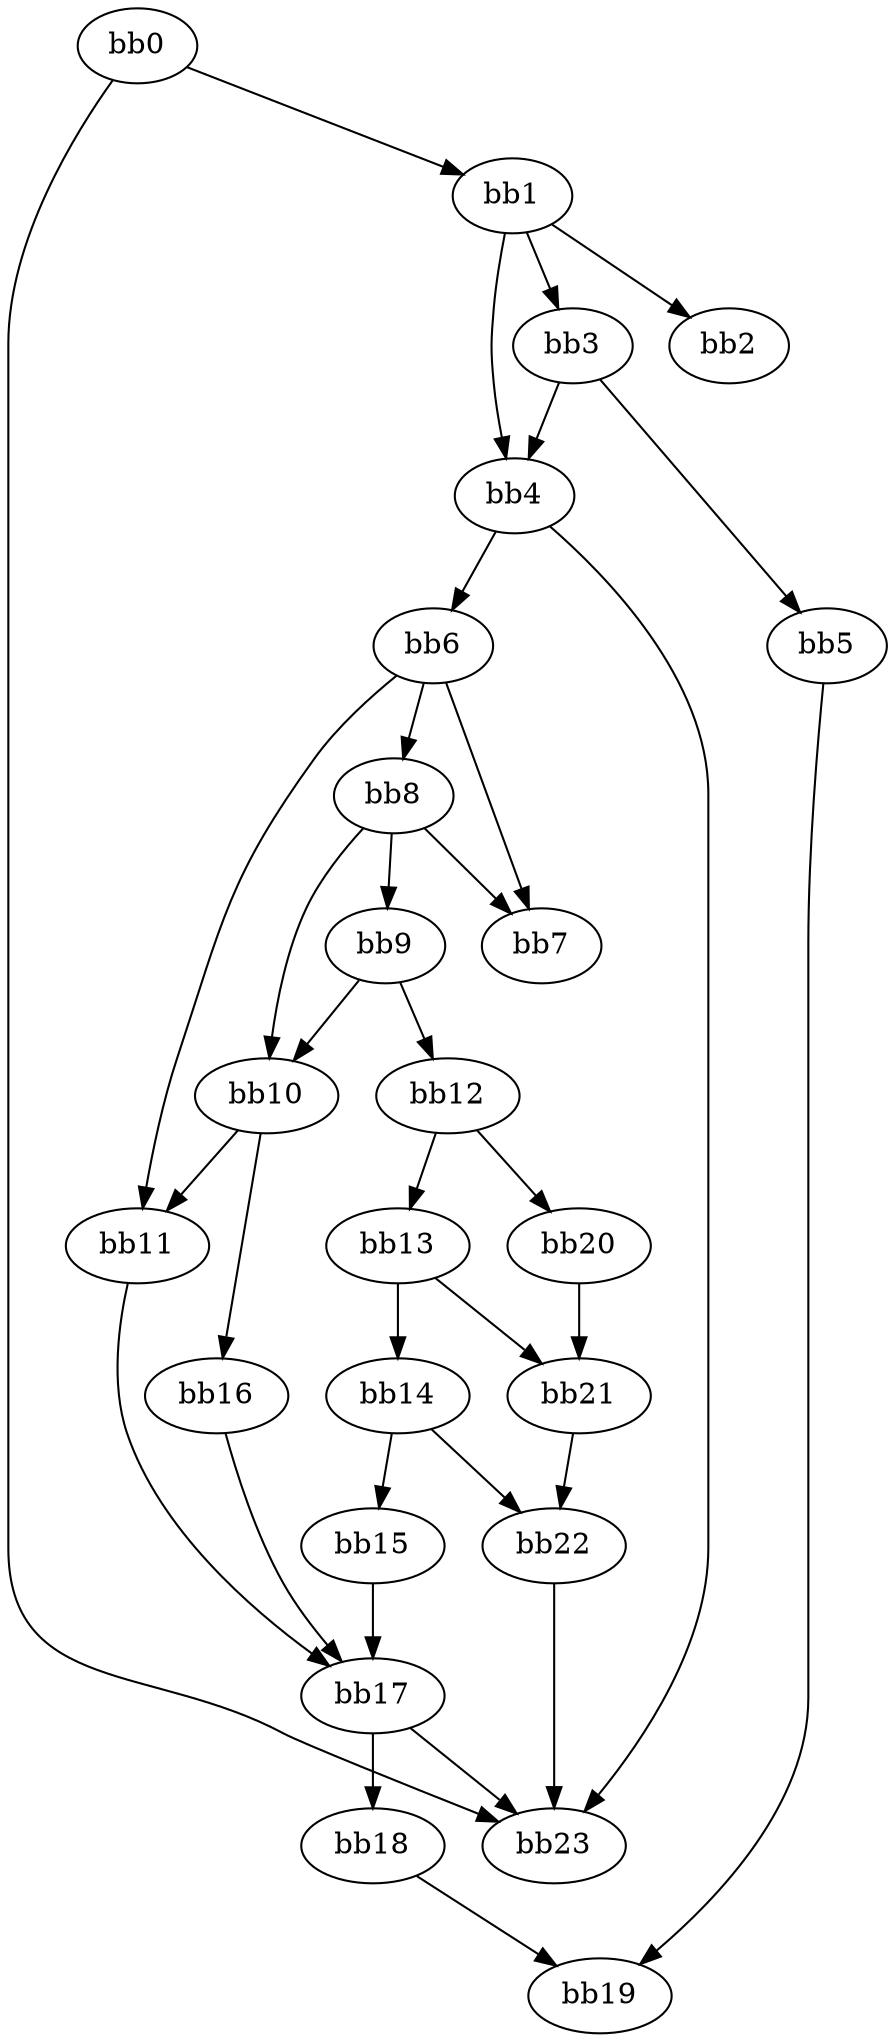 digraph {
    0 [ label = "bb0\l" ]
    1 [ label = "bb1\l" ]
    2 [ label = "bb2\l" ]
    3 [ label = "bb3\l" ]
    4 [ label = "bb4\l" ]
    5 [ label = "bb5\l" ]
    6 [ label = "bb6\l" ]
    7 [ label = "bb7\l" ]
    8 [ label = "bb8\l" ]
    9 [ label = "bb9\l" ]
    10 [ label = "bb10\l" ]
    11 [ label = "bb11\l" ]
    12 [ label = "bb12\l" ]
    13 [ label = "bb13\l" ]
    14 [ label = "bb14\l" ]
    15 [ label = "bb15\l" ]
    16 [ label = "bb16\l" ]
    17 [ label = "bb17\l" ]
    18 [ label = "bb18\l" ]
    19 [ label = "bb19\l" ]
    20 [ label = "bb20\l" ]
    21 [ label = "bb21\l" ]
    22 [ label = "bb22\l" ]
    23 [ label = "bb23\l" ]
    0 -> 1 [ ]
    0 -> 23 [ ]
    1 -> 2 [ ]
    1 -> 3 [ ]
    1 -> 4 [ ]
    3 -> 4 [ ]
    3 -> 5 [ ]
    4 -> 6 [ ]
    4 -> 23 [ ]
    5 -> 19 [ ]
    6 -> 7 [ ]
    6 -> 8 [ ]
    6 -> 11 [ ]
    8 -> 7 [ ]
    8 -> 9 [ ]
    8 -> 10 [ ]
    9 -> 10 [ ]
    9 -> 12 [ ]
    10 -> 11 [ ]
    10 -> 16 [ ]
    11 -> 17 [ ]
    12 -> 13 [ ]
    12 -> 20 [ ]
    13 -> 14 [ ]
    13 -> 21 [ ]
    14 -> 15 [ ]
    14 -> 22 [ ]
    15 -> 17 [ ]
    16 -> 17 [ ]
    17 -> 18 [ ]
    17 -> 23 [ ]
    18 -> 19 [ ]
    20 -> 21 [ ]
    21 -> 22 [ ]
    22 -> 23 [ ]
}

